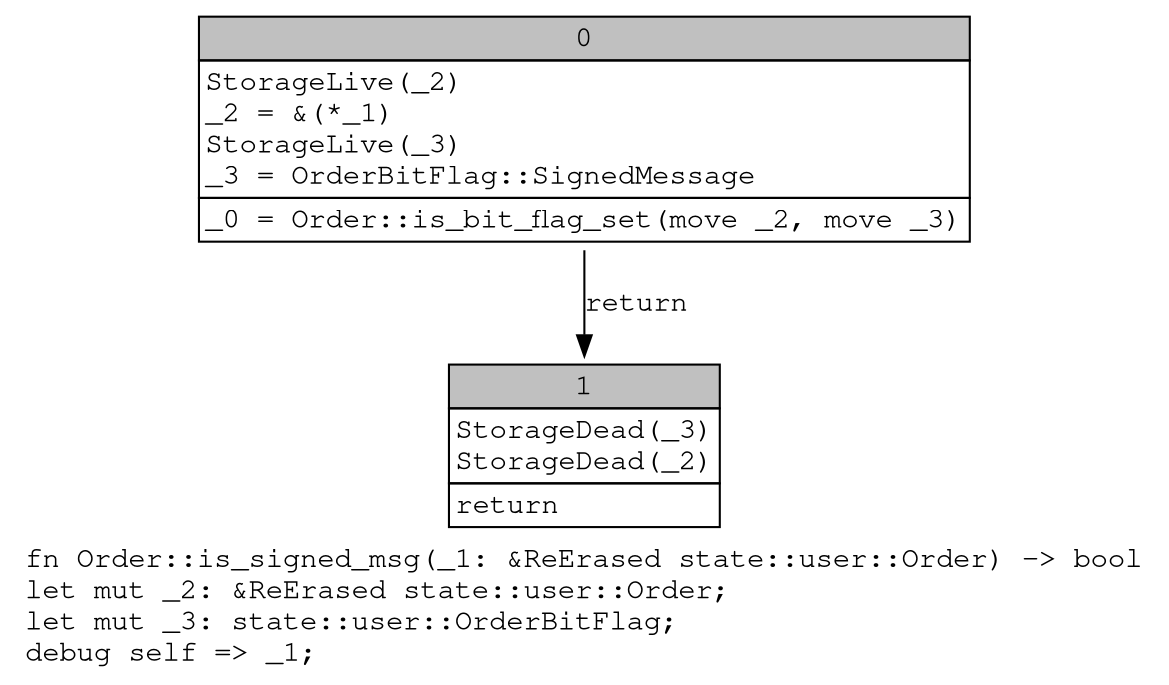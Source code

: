 digraph Mir_0_4394 {
    graph [fontname="Courier, monospace"];
    node [fontname="Courier, monospace"];
    edge [fontname="Courier, monospace"];
    label=<fn Order::is_signed_msg(_1: &amp;ReErased state::user::Order) -&gt; bool<br align="left"/>let mut _2: &amp;ReErased state::user::Order;<br align="left"/>let mut _3: state::user::OrderBitFlag;<br align="left"/>debug self =&gt; _1;<br align="left"/>>;
    bb0__0_4394 [shape="none", label=<<table border="0" cellborder="1" cellspacing="0"><tr><td bgcolor="gray" align="center" colspan="1">0</td></tr><tr><td align="left" balign="left">StorageLive(_2)<br/>_2 = &amp;(*_1)<br/>StorageLive(_3)<br/>_3 = OrderBitFlag::SignedMessage<br/></td></tr><tr><td align="left">_0 = Order::is_bit_flag_set(move _2, move _3)</td></tr></table>>];
    bb1__0_4394 [shape="none", label=<<table border="0" cellborder="1" cellspacing="0"><tr><td bgcolor="gray" align="center" colspan="1">1</td></tr><tr><td align="left" balign="left">StorageDead(_3)<br/>StorageDead(_2)<br/></td></tr><tr><td align="left">return</td></tr></table>>];
    bb0__0_4394 -> bb1__0_4394 [label="return"];
}
